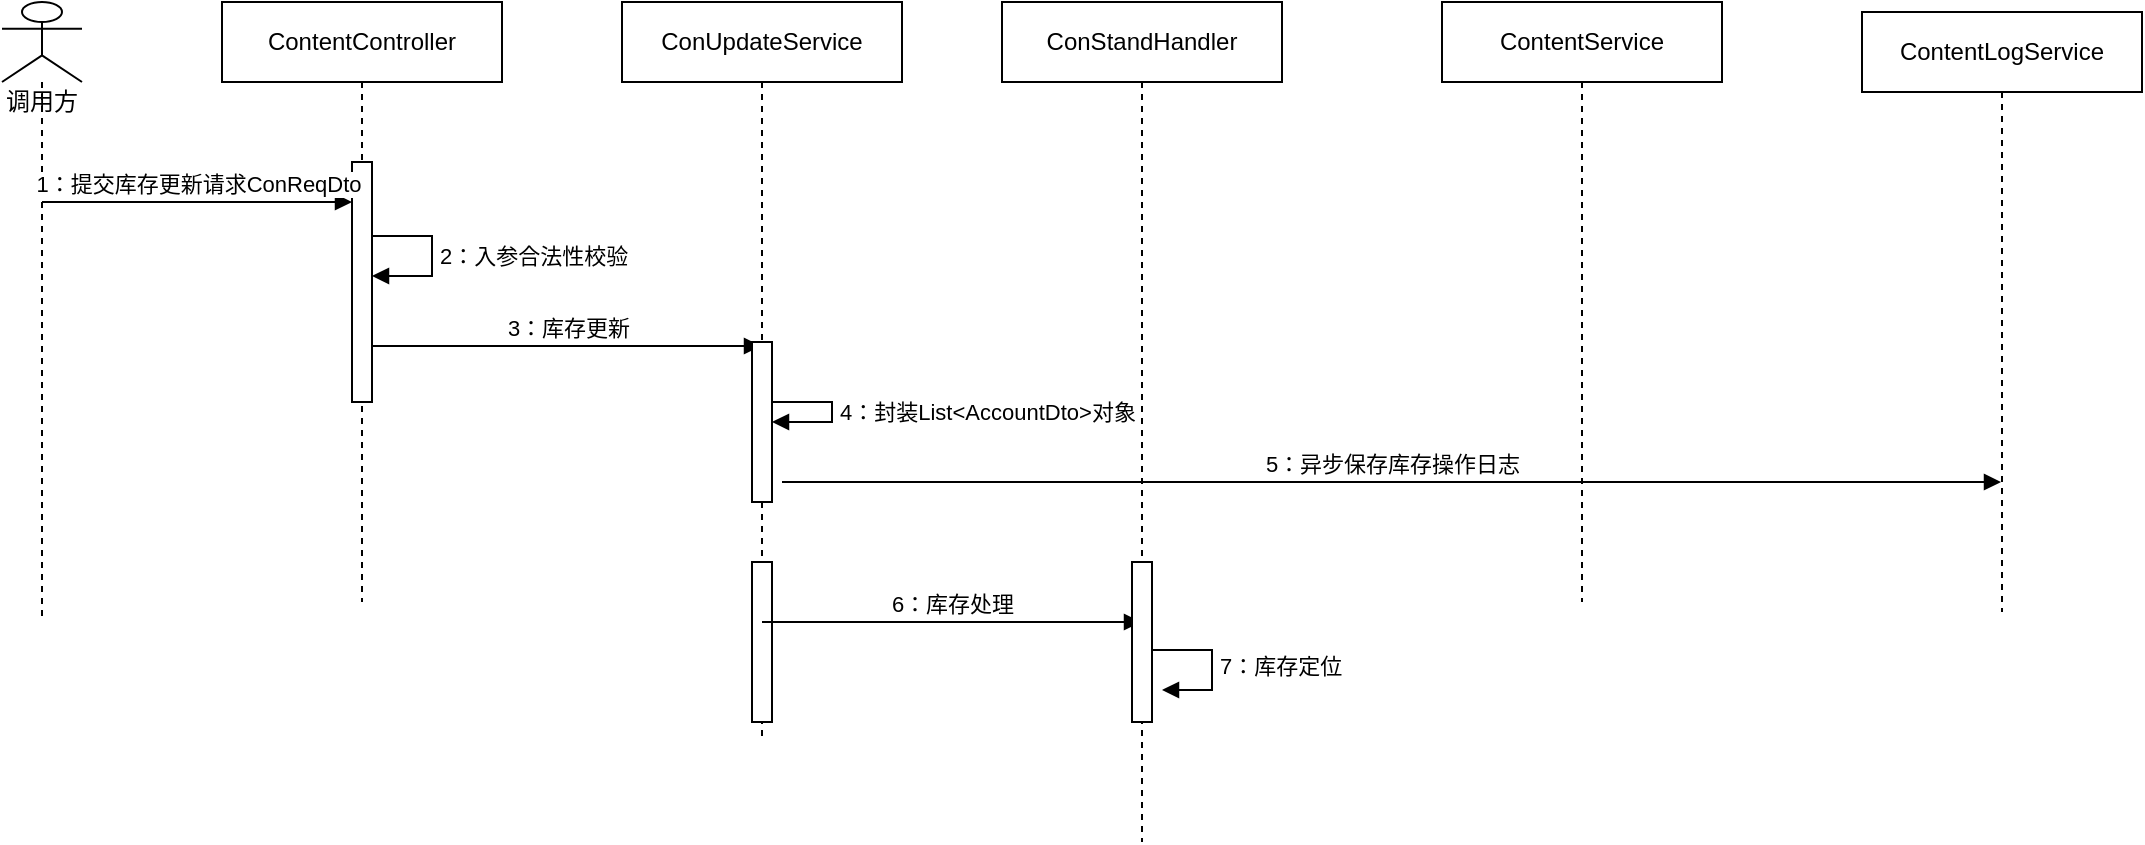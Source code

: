 <mxfile version="17.4.3" type="github" pages="2">
  <diagram id="rUN5KzVGXAF8q-OH2IqZ" name="第 1 页">
    <mxGraphModel dx="1483" dy="770" grid="1" gridSize="10" guides="1" tooltips="1" connect="1" arrows="1" fold="1" page="1" pageScale="1" pageWidth="827" pageHeight="1169" math="0" shadow="0">
      <root>
        <mxCell id="0" />
        <mxCell id="1" parent="0" />
        <mxCell id="Z9LiHGhNITF9_QhwEXv6-40" value="ContentController" style="shape=umlLifeline;perimeter=lifelinePerimeter;whiteSpace=wrap;html=1;container=1;collapsible=0;recursiveResize=0;outlineConnect=0;" vertex="1" parent="1">
          <mxGeometry x="180" y="180" width="140" height="300" as="geometry" />
        </mxCell>
        <mxCell id="Z9LiHGhNITF9_QhwEXv6-62" value="" style="html=1;points=[];perimeter=orthogonalPerimeter;" vertex="1" parent="Z9LiHGhNITF9_QhwEXv6-40">
          <mxGeometry x="65" y="80" width="10" height="120" as="geometry" />
        </mxCell>
        <mxCell id="Z9LiHGhNITF9_QhwEXv6-64" value="2：入参合法性校验" style="edgeStyle=orthogonalEdgeStyle;html=1;align=left;spacingLeft=2;endArrow=block;rounded=0;entryX=1;entryY=0;" edge="1" parent="Z9LiHGhNITF9_QhwEXv6-40">
          <mxGeometry relative="1" as="geometry">
            <mxPoint x="75" y="117" as="sourcePoint" />
            <Array as="points">
              <mxPoint x="105" y="117" />
            </Array>
            <mxPoint x="75" y="137" as="targetPoint" />
          </mxGeometry>
        </mxCell>
        <mxCell id="Z9LiHGhNITF9_QhwEXv6-65" value="3：库存更新" style="html=1;verticalAlign=bottom;endArrow=block;rounded=0;" edge="1" parent="Z9LiHGhNITF9_QhwEXv6-40" source="Z9LiHGhNITF9_QhwEXv6-62">
          <mxGeometry width="80" relative="1" as="geometry">
            <mxPoint x="80" y="170" as="sourcePoint" />
            <mxPoint x="269.5" y="172" as="targetPoint" />
          </mxGeometry>
        </mxCell>
        <mxCell id="Z9LiHGhNITF9_QhwEXv6-41" value="ConUpdateService" style="shape=umlLifeline;perimeter=lifelinePerimeter;whiteSpace=wrap;html=1;container=1;collapsible=0;recursiveResize=0;outlineConnect=0;" vertex="1" parent="1">
          <mxGeometry x="380" y="180" width="140" height="370" as="geometry" />
        </mxCell>
        <mxCell id="Z9LiHGhNITF9_QhwEXv6-66" value="" style="html=1;points=[];perimeter=orthogonalPerimeter;" vertex="1" parent="Z9LiHGhNITF9_QhwEXv6-41">
          <mxGeometry x="65" y="170" width="10" height="80" as="geometry" />
        </mxCell>
        <mxCell id="Z9LiHGhNITF9_QhwEXv6-68" value="4：封装List&amp;lt;AccountDto&amp;gt;对象" style="edgeStyle=orthogonalEdgeStyle;html=1;align=left;spacingLeft=2;endArrow=block;rounded=0;" edge="1" target="Z9LiHGhNITF9_QhwEXv6-66" parent="Z9LiHGhNITF9_QhwEXv6-41">
          <mxGeometry relative="1" as="geometry">
            <mxPoint x="75" y="200" as="sourcePoint" />
            <Array as="points">
              <mxPoint x="105" y="200" />
              <mxPoint x="105" y="210" />
            </Array>
            <mxPoint x="77" y="220" as="targetPoint" />
          </mxGeometry>
        </mxCell>
        <mxCell id="Z9LiHGhNITF9_QhwEXv6-73" value="" style="html=1;points=[];perimeter=orthogonalPerimeter;" vertex="1" parent="Z9LiHGhNITF9_QhwEXv6-41">
          <mxGeometry x="65" y="280" width="10" height="80" as="geometry" />
        </mxCell>
        <mxCell id="Z9LiHGhNITF9_QhwEXv6-77" value="6：库存处理" style="html=1;verticalAlign=bottom;endArrow=block;rounded=0;" edge="1" parent="Z9LiHGhNITF9_QhwEXv6-41" target="Z9LiHGhNITF9_QhwEXv6-43">
          <mxGeometry width="80" relative="1" as="geometry">
            <mxPoint x="70" y="310" as="sourcePoint" />
            <mxPoint x="150" y="310" as="targetPoint" />
          </mxGeometry>
        </mxCell>
        <mxCell id="Z9LiHGhNITF9_QhwEXv6-43" value="ConStandHandler" style="shape=umlLifeline;perimeter=lifelinePerimeter;whiteSpace=wrap;html=1;container=1;collapsible=0;recursiveResize=0;outlineConnect=0;" vertex="1" parent="1">
          <mxGeometry x="570" y="180" width="140" height="420" as="geometry" />
        </mxCell>
        <mxCell id="Z9LiHGhNITF9_QhwEXv6-75" value="" style="html=1;points=[];perimeter=orthogonalPerimeter;" vertex="1" parent="Z9LiHGhNITF9_QhwEXv6-43">
          <mxGeometry x="65" y="280" width="10" height="80" as="geometry" />
        </mxCell>
        <mxCell id="Z9LiHGhNITF9_QhwEXv6-83" value="7：库存定位" style="edgeStyle=orthogonalEdgeStyle;html=1;align=left;spacingLeft=2;endArrow=block;rounded=0;entryX=1;entryY=0;" edge="1" parent="Z9LiHGhNITF9_QhwEXv6-43">
          <mxGeometry relative="1" as="geometry">
            <mxPoint x="75" y="324" as="sourcePoint" />
            <Array as="points">
              <mxPoint x="105" y="324" />
            </Array>
            <mxPoint x="80" y="344.0" as="targetPoint" />
          </mxGeometry>
        </mxCell>
        <mxCell id="Z9LiHGhNITF9_QhwEXv6-48" value="调用方" style="shape=umlLifeline;participant=umlActor;perimeter=lifelinePerimeter;whiteSpace=wrap;html=1;container=1;collapsible=0;recursiveResize=0;verticalAlign=top;spacingTop=36;outlineConnect=0;" vertex="1" parent="1">
          <mxGeometry x="70" y="180" width="40" height="310" as="geometry" />
        </mxCell>
        <mxCell id="Z9LiHGhNITF9_QhwEXv6-59" value="1：提交库存更新请求ConReqDto" style="html=1;verticalAlign=bottom;endArrow=block;rounded=0;" edge="1" parent="1" source="Z9LiHGhNITF9_QhwEXv6-48" target="Z9LiHGhNITF9_QhwEXv6-62">
          <mxGeometry width="80" relative="1" as="geometry">
            <mxPoint x="90" y="290" as="sourcePoint" />
            <mxPoint x="170" y="290" as="targetPoint" />
            <Array as="points">
              <mxPoint x="200" y="280" />
            </Array>
          </mxGeometry>
        </mxCell>
        <mxCell id="Z9LiHGhNITF9_QhwEXv6-70" value="ContentLogService" style="shape=umlLifeline;perimeter=lifelinePerimeter;whiteSpace=wrap;html=1;container=1;collapsible=0;recursiveResize=0;outlineConnect=0;" vertex="1" parent="1">
          <mxGeometry x="1000" y="185" width="140" height="300" as="geometry" />
        </mxCell>
        <mxCell id="Z9LiHGhNITF9_QhwEXv6-71" value="5：异步保存库存操作日志" style="html=1;verticalAlign=bottom;endArrow=block;rounded=0;" edge="1" parent="1" target="Z9LiHGhNITF9_QhwEXv6-70">
          <mxGeometry width="80" relative="1" as="geometry">
            <mxPoint x="460" y="420" as="sourcePoint" />
            <mxPoint x="540" y="420" as="targetPoint" />
          </mxGeometry>
        </mxCell>
        <mxCell id="Z9LiHGhNITF9_QhwEXv6-84" value="ContentService" style="shape=umlLifeline;perimeter=lifelinePerimeter;whiteSpace=wrap;html=1;container=1;collapsible=0;recursiveResize=0;outlineConnect=0;" vertex="1" parent="1">
          <mxGeometry x="790" y="180" width="140" height="300" as="geometry" />
        </mxCell>
      </root>
    </mxGraphModel>
  </diagram>
  <diagram id="-qJqIuTEExH9c5WlM6fF" name="第 2 页">
    <mxGraphModel dx="1483" dy="770" grid="1" gridSize="10" guides="1" tooltips="1" connect="1" arrows="1" fold="1" page="1" pageScale="1" pageWidth="827" pageHeight="1169" math="0" shadow="0">
      <root>
        <mxCell id="0" />
        <mxCell id="1" parent="0" />
        <mxCell id="xFO0b5OJ6ieHi_bnWnwS-14" value="" style="edgeStyle=none;rounded=0;orthogonalLoop=1;jettySize=auto;html=1;" edge="1" parent="1" source="xFO0b5OJ6ieHi_bnWnwS-12" target="xFO0b5OJ6ieHi_bnWnwS-13">
          <mxGeometry relative="1" as="geometry" />
        </mxCell>
        <mxCell id="xFO0b5OJ6ieHi_bnWnwS-12" value="调用方" style="rounded=1;whiteSpace=wrap;html=1;absoluteArcSize=1;arcSize=14;strokeWidth=2;" vertex="1" parent="1">
          <mxGeometry x="200" y="20" width="120" height="50" as="geometry" />
        </mxCell>
        <mxCell id="xFO0b5OJ6ieHi_bnWnwS-18" value="" style="edgeStyle=none;rounded=0;orthogonalLoop=1;jettySize=auto;html=1;" edge="1" parent="1" source="xFO0b5OJ6ieHi_bnWnwS-13" target="xFO0b5OJ6ieHi_bnWnwS-17">
          <mxGeometry relative="1" as="geometry" />
        </mxCell>
        <mxCell id="xFO0b5OJ6ieHi_bnWnwS-13" value="提交库存更新请求" style="rounded=1;whiteSpace=wrap;html=1;absoluteArcSize=1;arcSize=14;strokeWidth=2;" vertex="1" parent="1">
          <mxGeometry x="200" y="110" width="120" height="50" as="geometry" />
        </mxCell>
        <mxCell id="xFO0b5OJ6ieHi_bnWnwS-25" value="" style="edgeStyle=none;rounded=0;orthogonalLoop=1;jettySize=auto;html=1;" edge="1" parent="1" source="xFO0b5OJ6ieHi_bnWnwS-17" target="xFO0b5OJ6ieHi_bnWnwS-24">
          <mxGeometry relative="1" as="geometry" />
        </mxCell>
        <mxCell id="xFO0b5OJ6ieHi_bnWnwS-64" value="" style="edgeStyle=orthogonalEdgeStyle;rounded=0;orthogonalLoop=1;jettySize=auto;html=1;dashed=1;" edge="1" parent="1" source="xFO0b5OJ6ieHi_bnWnwS-17" target="xFO0b5OJ6ieHi_bnWnwS-63">
          <mxGeometry relative="1" as="geometry" />
        </mxCell>
        <mxCell id="xFO0b5OJ6ieHi_bnWnwS-17" value="入参合法性校验" style="rounded=1;whiteSpace=wrap;html=1;absoluteArcSize=1;arcSize=14;strokeWidth=2;" vertex="1" parent="1">
          <mxGeometry x="200" y="200" width="120" height="50" as="geometry" />
        </mxCell>
        <mxCell id="xFO0b5OJ6ieHi_bnWnwS-32" value="" style="edgeStyle=none;rounded=0;orthogonalLoop=1;jettySize=auto;html=1;" edge="1" parent="1" source="xFO0b5OJ6ieHi_bnWnwS-24" target="xFO0b5OJ6ieHi_bnWnwS-31">
          <mxGeometry relative="1" as="geometry" />
        </mxCell>
        <mxCell id="xFO0b5OJ6ieHi_bnWnwS-24" value="库存定位" style="rounded=1;whiteSpace=wrap;html=1;absoluteArcSize=1;arcSize=14;strokeWidth=2;" vertex="1" parent="1">
          <mxGeometry x="200" y="340" width="120" height="50" as="geometry" />
        </mxCell>
        <mxCell id="xFO0b5OJ6ieHi_bnWnwS-36" value="" style="edgeStyle=none;rounded=0;orthogonalLoop=1;jettySize=auto;html=1;" edge="1" parent="1" source="xFO0b5OJ6ieHi_bnWnwS-31" target="xFO0b5OJ6ieHi_bnWnwS-35">
          <mxGeometry relative="1" as="geometry" />
        </mxCell>
        <mxCell id="xFO0b5OJ6ieHi_bnWnwS-37" value="N" style="edgeLabel;html=1;align=center;verticalAlign=middle;resizable=0;points=[];" vertex="1" connectable="0" parent="xFO0b5OJ6ieHi_bnWnwS-36">
          <mxGeometry x="-0.655" y="2" relative="1" as="geometry">
            <mxPoint as="offset" />
          </mxGeometry>
        </mxCell>
        <mxCell id="xFO0b5OJ6ieHi_bnWnwS-45" value="" style="edgeStyle=none;rounded=0;orthogonalLoop=1;jettySize=auto;html=1;" edge="1" parent="1" source="xFO0b5OJ6ieHi_bnWnwS-31" target="xFO0b5OJ6ieHi_bnWnwS-43">
          <mxGeometry relative="1" as="geometry" />
        </mxCell>
        <mxCell id="xFO0b5OJ6ieHi_bnWnwS-46" value="Y" style="edgeLabel;html=1;align=center;verticalAlign=middle;resizable=0;points=[];" vertex="1" connectable="0" parent="xFO0b5OJ6ieHi_bnWnwS-45">
          <mxGeometry x="-0.533" y="-3" relative="1" as="geometry">
            <mxPoint as="offset" />
          </mxGeometry>
        </mxCell>
        <mxCell id="xFO0b5OJ6ieHi_bnWnwS-31" value="查找库存批次是否存在" style="strokeWidth=2;html=1;shape=mxgraph.flowchart.decision;whiteSpace=wrap;" vertex="1" parent="1">
          <mxGeometry x="205" y="430" width="110" height="80" as="geometry" />
        </mxCell>
        <mxCell id="xFO0b5OJ6ieHi_bnWnwS-39" value="" style="edgeStyle=none;rounded=0;orthogonalLoop=1;jettySize=auto;html=1;" edge="1" parent="1" source="xFO0b5OJ6ieHi_bnWnwS-35" target="xFO0b5OJ6ieHi_bnWnwS-38">
          <mxGeometry relative="1" as="geometry" />
        </mxCell>
        <mxCell id="xFO0b5OJ6ieHi_bnWnwS-35" value="新增库存批次" style="rounded=1;whiteSpace=wrap;html=1;absoluteArcSize=1;arcSize=14;strokeWidth=2;" vertex="1" parent="1">
          <mxGeometry x="380" y="445" width="120" height="50" as="geometry" />
        </mxCell>
        <mxCell id="xFO0b5OJ6ieHi_bnWnwS-51" value="" style="edgeStyle=orthogonalEdgeStyle;rounded=0;orthogonalLoop=1;jettySize=auto;html=1;" edge="1" parent="1" source="xFO0b5OJ6ieHi_bnWnwS-38" target="xFO0b5OJ6ieHi_bnWnwS-50">
          <mxGeometry relative="1" as="geometry" />
        </mxCell>
        <mxCell id="xFO0b5OJ6ieHi_bnWnwS-38" value="新增库存记录" style="rounded=1;whiteSpace=wrap;html=1;absoluteArcSize=1;arcSize=14;strokeWidth=2;" vertex="1" parent="1">
          <mxGeometry x="560" y="445" width="120" height="50" as="geometry" />
        </mxCell>
        <mxCell id="xFO0b5OJ6ieHi_bnWnwS-52" style="edgeStyle=orthogonalEdgeStyle;rounded=0;orthogonalLoop=1;jettySize=auto;html=1;entryX=0.5;entryY=1;entryDx=0;entryDy=0;" edge="1" parent="1" source="xFO0b5OJ6ieHi_bnWnwS-43" target="xFO0b5OJ6ieHi_bnWnwS-38">
          <mxGeometry relative="1" as="geometry" />
        </mxCell>
        <mxCell id="xFO0b5OJ6ieHi_bnWnwS-53" value="N" style="edgeLabel;html=1;align=center;verticalAlign=middle;resizable=0;points=[];" vertex="1" connectable="0" parent="xFO0b5OJ6ieHi_bnWnwS-52">
          <mxGeometry x="-0.485" y="3" relative="1" as="geometry">
            <mxPoint x="1" as="offset" />
          </mxGeometry>
        </mxCell>
        <mxCell id="xFO0b5OJ6ieHi_bnWnwS-55" value="Y" style="edgeStyle=orthogonalEdgeStyle;rounded=0;orthogonalLoop=1;jettySize=auto;html=1;" edge="1" parent="1" source="xFO0b5OJ6ieHi_bnWnwS-43" target="xFO0b5OJ6ieHi_bnWnwS-54">
          <mxGeometry relative="1" as="geometry" />
        </mxCell>
        <mxCell id="xFO0b5OJ6ieHi_bnWnwS-43" value="查找库存记录是否存在" style="strokeWidth=2;html=1;shape=mxgraph.flowchart.decision;whiteSpace=wrap;" vertex="1" parent="1">
          <mxGeometry x="200" y="554.5" width="110" height="80" as="geometry" />
        </mxCell>
        <mxCell id="xFO0b5OJ6ieHi_bnWnwS-50" value="新增库存流水记录" style="rounded=1;whiteSpace=wrap;html=1;absoluteArcSize=1;arcSize=14;strokeWidth=2;" vertex="1" parent="1">
          <mxGeometry x="730" y="445" width="120" height="50" as="geometry" />
        </mxCell>
        <mxCell id="xFO0b5OJ6ieHi_bnWnwS-56" style="edgeStyle=orthogonalEdgeStyle;rounded=0;orthogonalLoop=1;jettySize=auto;html=1;entryX=0.5;entryY=1;entryDx=0;entryDy=0;" edge="1" parent="1" source="xFO0b5OJ6ieHi_bnWnwS-54" target="xFO0b5OJ6ieHi_bnWnwS-50">
          <mxGeometry relative="1" as="geometry" />
        </mxCell>
        <mxCell id="xFO0b5OJ6ieHi_bnWnwS-58" value="" style="edgeStyle=orthogonalEdgeStyle;rounded=0;orthogonalLoop=1;jettySize=auto;html=1;" edge="1" parent="1" source="xFO0b5OJ6ieHi_bnWnwS-54" target="xFO0b5OJ6ieHi_bnWnwS-57">
          <mxGeometry relative="1" as="geometry" />
        </mxCell>
        <mxCell id="xFO0b5OJ6ieHi_bnWnwS-54" value="更新库存记录" style="rounded=1;whiteSpace=wrap;html=1;absoluteArcSize=1;arcSize=14;strokeWidth=2;" vertex="1" parent="1">
          <mxGeometry x="195" y="690" width="120" height="50" as="geometry" />
        </mxCell>
        <mxCell id="xFO0b5OJ6ieHi_bnWnwS-60" style="edgeStyle=orthogonalEdgeStyle;rounded=0;orthogonalLoop=1;jettySize=auto;html=1;exitX=0;exitY=0.5;exitDx=0;exitDy=0;exitPerimeter=0;entryX=0;entryY=0.5;entryDx=0;entryDy=0;" edge="1" parent="1" source="xFO0b5OJ6ieHi_bnWnwS-57" target="xFO0b5OJ6ieHi_bnWnwS-24">
          <mxGeometry relative="1" as="geometry">
            <Array as="points">
              <mxPoint x="100" y="840" />
              <mxPoint x="100" y="365" />
            </Array>
          </mxGeometry>
        </mxCell>
        <mxCell id="xFO0b5OJ6ieHi_bnWnwS-61" value="处理目标库位" style="edgeLabel;html=1;align=center;verticalAlign=middle;resizable=0;points=[];" vertex="1" connectable="0" parent="xFO0b5OJ6ieHi_bnWnwS-60">
          <mxGeometry x="-0.171" y="2" relative="1" as="geometry">
            <mxPoint as="offset" />
          </mxGeometry>
        </mxCell>
        <mxCell id="xFO0b5OJ6ieHi_bnWnwS-62" value="Y" style="edgeLabel;html=1;align=center;verticalAlign=middle;resizable=0;points=[];" vertex="1" connectable="0" parent="xFO0b5OJ6ieHi_bnWnwS-60">
          <mxGeometry x="-0.899" y="1" relative="1" as="geometry">
            <mxPoint as="offset" />
          </mxGeometry>
        </mxCell>
        <mxCell id="xFO0b5OJ6ieHi_bnWnwS-57" value="是否有传目标库位" style="strokeWidth=2;html=1;shape=mxgraph.flowchart.decision;whiteSpace=wrap;" vertex="1" parent="1">
          <mxGeometry x="200" y="800" width="110" height="80" as="geometry" />
        </mxCell>
        <mxCell id="xFO0b5OJ6ieHi_bnWnwS-63" value="异常记录库存日志" style="rounded=1;whiteSpace=wrap;html=1;absoluteArcSize=1;arcSize=14;strokeWidth=2;" vertex="1" parent="1">
          <mxGeometry x="414" y="200" width="120" height="50" as="geometry" />
        </mxCell>
      </root>
    </mxGraphModel>
  </diagram>
</mxfile>
